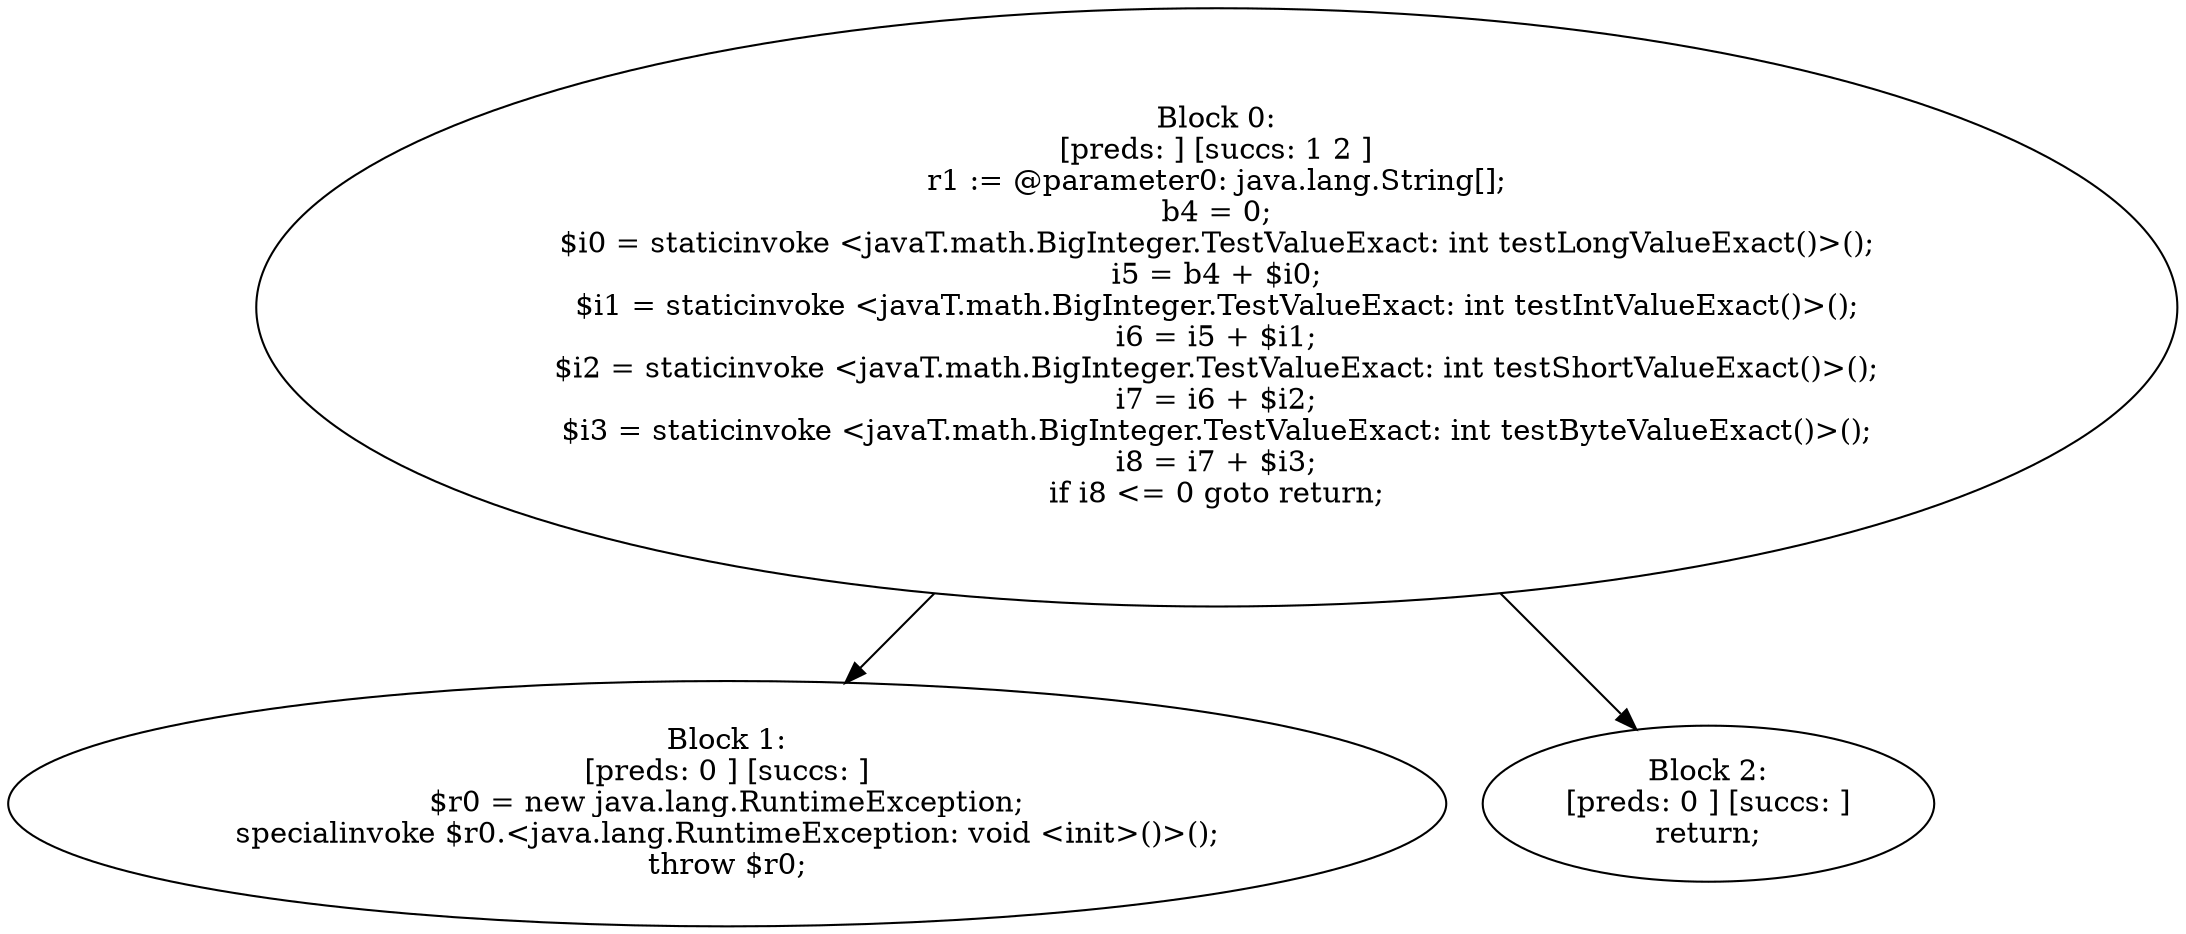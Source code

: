 digraph "unitGraph" {
    "Block 0:
[preds: ] [succs: 1 2 ]
r1 := @parameter0: java.lang.String[];
b4 = 0;
$i0 = staticinvoke <javaT.math.BigInteger.TestValueExact: int testLongValueExact()>();
i5 = b4 + $i0;
$i1 = staticinvoke <javaT.math.BigInteger.TestValueExact: int testIntValueExact()>();
i6 = i5 + $i1;
$i2 = staticinvoke <javaT.math.BigInteger.TestValueExact: int testShortValueExact()>();
i7 = i6 + $i2;
$i3 = staticinvoke <javaT.math.BigInteger.TestValueExact: int testByteValueExact()>();
i8 = i7 + $i3;
if i8 <= 0 goto return;
"
    "Block 1:
[preds: 0 ] [succs: ]
$r0 = new java.lang.RuntimeException;
specialinvoke $r0.<java.lang.RuntimeException: void <init>()>();
throw $r0;
"
    "Block 2:
[preds: 0 ] [succs: ]
return;
"
    "Block 0:
[preds: ] [succs: 1 2 ]
r1 := @parameter0: java.lang.String[];
b4 = 0;
$i0 = staticinvoke <javaT.math.BigInteger.TestValueExact: int testLongValueExact()>();
i5 = b4 + $i0;
$i1 = staticinvoke <javaT.math.BigInteger.TestValueExact: int testIntValueExact()>();
i6 = i5 + $i1;
$i2 = staticinvoke <javaT.math.BigInteger.TestValueExact: int testShortValueExact()>();
i7 = i6 + $i2;
$i3 = staticinvoke <javaT.math.BigInteger.TestValueExact: int testByteValueExact()>();
i8 = i7 + $i3;
if i8 <= 0 goto return;
"->"Block 1:
[preds: 0 ] [succs: ]
$r0 = new java.lang.RuntimeException;
specialinvoke $r0.<java.lang.RuntimeException: void <init>()>();
throw $r0;
";
    "Block 0:
[preds: ] [succs: 1 2 ]
r1 := @parameter0: java.lang.String[];
b4 = 0;
$i0 = staticinvoke <javaT.math.BigInteger.TestValueExact: int testLongValueExact()>();
i5 = b4 + $i0;
$i1 = staticinvoke <javaT.math.BigInteger.TestValueExact: int testIntValueExact()>();
i6 = i5 + $i1;
$i2 = staticinvoke <javaT.math.BigInteger.TestValueExact: int testShortValueExact()>();
i7 = i6 + $i2;
$i3 = staticinvoke <javaT.math.BigInteger.TestValueExact: int testByteValueExact()>();
i8 = i7 + $i3;
if i8 <= 0 goto return;
"->"Block 2:
[preds: 0 ] [succs: ]
return;
";
}
